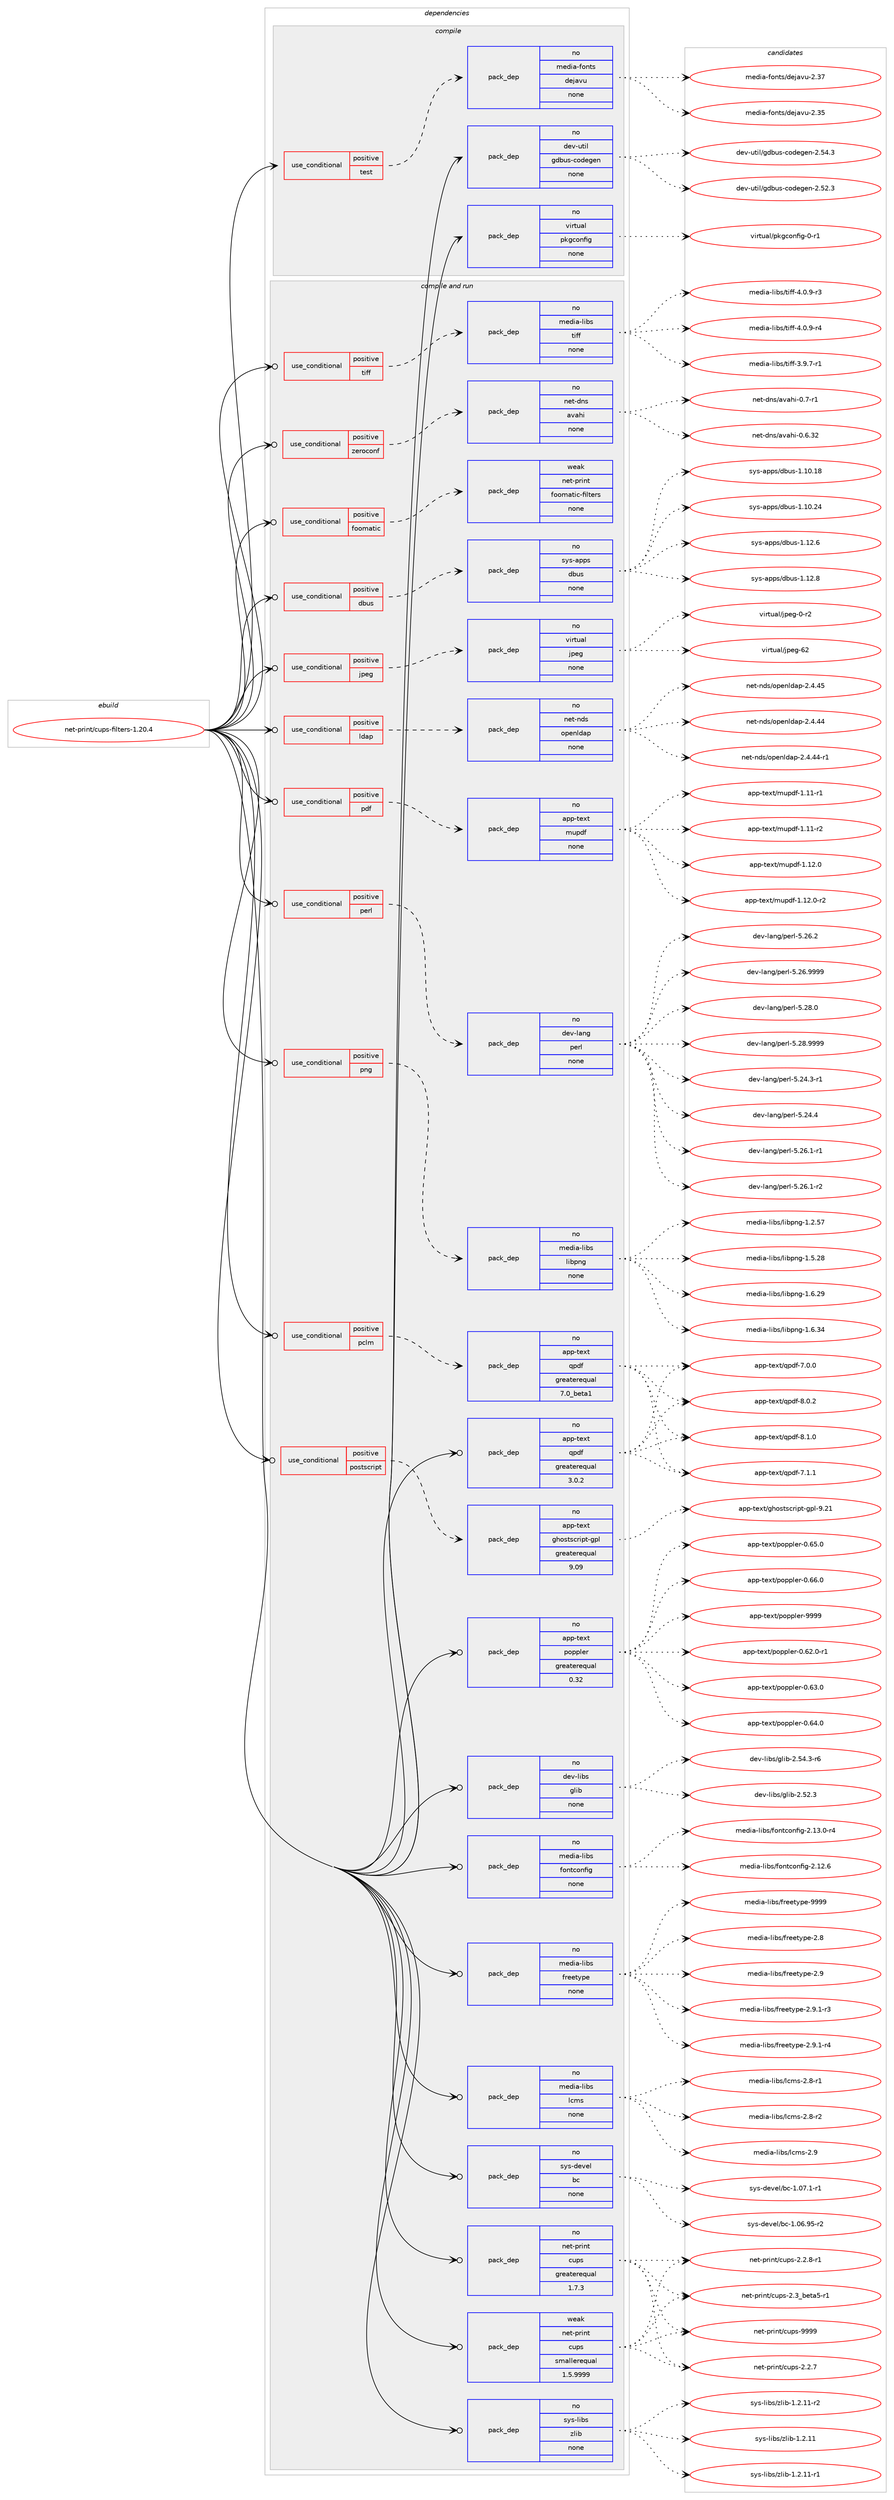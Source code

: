 digraph prolog {

# *************
# Graph options
# *************

newrank=true;
concentrate=true;
compound=true;
graph [rankdir=LR,fontname=Helvetica,fontsize=10,ranksep=1.5];#, ranksep=2.5, nodesep=0.2];
edge  [arrowhead=vee];
node  [fontname=Helvetica,fontsize=10];

# **********
# The ebuild
# **********

subgraph cluster_leftcol {
color=gray;
rank=same;
label=<<i>ebuild</i>>;
id [label="net-print/cups-filters-1.20.4", color=red, width=4, href="../net-print/cups-filters-1.20.4.svg"];
}

# ****************
# The dependencies
# ****************

subgraph cluster_midcol {
color=gray;
label=<<i>dependencies</i>>;
subgraph cluster_compile {
fillcolor="#eeeeee";
style=filled;
label=<<i>compile</i>>;
subgraph cond414 {
dependency1648 [label=<<TABLE BORDER="0" CELLBORDER="1" CELLSPACING="0" CELLPADDING="4"><TR><TD ROWSPAN="3" CELLPADDING="10">use_conditional</TD></TR><TR><TD>positive</TD></TR><TR><TD>test</TD></TR></TABLE>>, shape=none, color=red];
subgraph pack1194 {
dependency1649 [label=<<TABLE BORDER="0" CELLBORDER="1" CELLSPACING="0" CELLPADDING="4" WIDTH="220"><TR><TD ROWSPAN="6" CELLPADDING="30">pack_dep</TD></TR><TR><TD WIDTH="110">no</TD></TR><TR><TD>media-fonts</TD></TR><TR><TD>dejavu</TD></TR><TR><TD>none</TD></TR><TR><TD></TD></TR></TABLE>>, shape=none, color=blue];
}
dependency1648:e -> dependency1649:w [weight=20,style="dashed",arrowhead="vee"];
}
id:e -> dependency1648:w [weight=20,style="solid",arrowhead="vee"];
subgraph pack1195 {
dependency1650 [label=<<TABLE BORDER="0" CELLBORDER="1" CELLSPACING="0" CELLPADDING="4" WIDTH="220"><TR><TD ROWSPAN="6" CELLPADDING="30">pack_dep</TD></TR><TR><TD WIDTH="110">no</TD></TR><TR><TD>dev-util</TD></TR><TR><TD>gdbus-codegen</TD></TR><TR><TD>none</TD></TR><TR><TD></TD></TR></TABLE>>, shape=none, color=blue];
}
id:e -> dependency1650:w [weight=20,style="solid",arrowhead="vee"];
subgraph pack1196 {
dependency1651 [label=<<TABLE BORDER="0" CELLBORDER="1" CELLSPACING="0" CELLPADDING="4" WIDTH="220"><TR><TD ROWSPAN="6" CELLPADDING="30">pack_dep</TD></TR><TR><TD WIDTH="110">no</TD></TR><TR><TD>virtual</TD></TR><TR><TD>pkgconfig</TD></TR><TR><TD>none</TD></TR><TR><TD></TD></TR></TABLE>>, shape=none, color=blue];
}
id:e -> dependency1651:w [weight=20,style="solid",arrowhead="vee"];
}
subgraph cluster_compileandrun {
fillcolor="#eeeeee";
style=filled;
label=<<i>compile and run</i>>;
subgraph cond415 {
dependency1652 [label=<<TABLE BORDER="0" CELLBORDER="1" CELLSPACING="0" CELLPADDING="4"><TR><TD ROWSPAN="3" CELLPADDING="10">use_conditional</TD></TR><TR><TD>positive</TD></TR><TR><TD>dbus</TD></TR></TABLE>>, shape=none, color=red];
subgraph pack1197 {
dependency1653 [label=<<TABLE BORDER="0" CELLBORDER="1" CELLSPACING="0" CELLPADDING="4" WIDTH="220"><TR><TD ROWSPAN="6" CELLPADDING="30">pack_dep</TD></TR><TR><TD WIDTH="110">no</TD></TR><TR><TD>sys-apps</TD></TR><TR><TD>dbus</TD></TR><TR><TD>none</TD></TR><TR><TD></TD></TR></TABLE>>, shape=none, color=blue];
}
dependency1652:e -> dependency1653:w [weight=20,style="dashed",arrowhead="vee"];
}
id:e -> dependency1652:w [weight=20,style="solid",arrowhead="odotvee"];
subgraph cond416 {
dependency1654 [label=<<TABLE BORDER="0" CELLBORDER="1" CELLSPACING="0" CELLPADDING="4"><TR><TD ROWSPAN="3" CELLPADDING="10">use_conditional</TD></TR><TR><TD>positive</TD></TR><TR><TD>foomatic</TD></TR></TABLE>>, shape=none, color=red];
subgraph pack1198 {
dependency1655 [label=<<TABLE BORDER="0" CELLBORDER="1" CELLSPACING="0" CELLPADDING="4" WIDTH="220"><TR><TD ROWSPAN="6" CELLPADDING="30">pack_dep</TD></TR><TR><TD WIDTH="110">weak</TD></TR><TR><TD>net-print</TD></TR><TR><TD>foomatic-filters</TD></TR><TR><TD>none</TD></TR><TR><TD></TD></TR></TABLE>>, shape=none, color=blue];
}
dependency1654:e -> dependency1655:w [weight=20,style="dashed",arrowhead="vee"];
}
id:e -> dependency1654:w [weight=20,style="solid",arrowhead="odotvee"];
subgraph cond417 {
dependency1656 [label=<<TABLE BORDER="0" CELLBORDER="1" CELLSPACING="0" CELLPADDING="4"><TR><TD ROWSPAN="3" CELLPADDING="10">use_conditional</TD></TR><TR><TD>positive</TD></TR><TR><TD>jpeg</TD></TR></TABLE>>, shape=none, color=red];
subgraph pack1199 {
dependency1657 [label=<<TABLE BORDER="0" CELLBORDER="1" CELLSPACING="0" CELLPADDING="4" WIDTH="220"><TR><TD ROWSPAN="6" CELLPADDING="30">pack_dep</TD></TR><TR><TD WIDTH="110">no</TD></TR><TR><TD>virtual</TD></TR><TR><TD>jpeg</TD></TR><TR><TD>none</TD></TR><TR><TD></TD></TR></TABLE>>, shape=none, color=blue];
}
dependency1656:e -> dependency1657:w [weight=20,style="dashed",arrowhead="vee"];
}
id:e -> dependency1656:w [weight=20,style="solid",arrowhead="odotvee"];
subgraph cond418 {
dependency1658 [label=<<TABLE BORDER="0" CELLBORDER="1" CELLSPACING="0" CELLPADDING="4"><TR><TD ROWSPAN="3" CELLPADDING="10">use_conditional</TD></TR><TR><TD>positive</TD></TR><TR><TD>ldap</TD></TR></TABLE>>, shape=none, color=red];
subgraph pack1200 {
dependency1659 [label=<<TABLE BORDER="0" CELLBORDER="1" CELLSPACING="0" CELLPADDING="4" WIDTH="220"><TR><TD ROWSPAN="6" CELLPADDING="30">pack_dep</TD></TR><TR><TD WIDTH="110">no</TD></TR><TR><TD>net-nds</TD></TR><TR><TD>openldap</TD></TR><TR><TD>none</TD></TR><TR><TD></TD></TR></TABLE>>, shape=none, color=blue];
}
dependency1658:e -> dependency1659:w [weight=20,style="dashed",arrowhead="vee"];
}
id:e -> dependency1658:w [weight=20,style="solid",arrowhead="odotvee"];
subgraph cond419 {
dependency1660 [label=<<TABLE BORDER="0" CELLBORDER="1" CELLSPACING="0" CELLPADDING="4"><TR><TD ROWSPAN="3" CELLPADDING="10">use_conditional</TD></TR><TR><TD>positive</TD></TR><TR><TD>pclm</TD></TR></TABLE>>, shape=none, color=red];
subgraph pack1201 {
dependency1661 [label=<<TABLE BORDER="0" CELLBORDER="1" CELLSPACING="0" CELLPADDING="4" WIDTH="220"><TR><TD ROWSPAN="6" CELLPADDING="30">pack_dep</TD></TR><TR><TD WIDTH="110">no</TD></TR><TR><TD>app-text</TD></TR><TR><TD>qpdf</TD></TR><TR><TD>greaterequal</TD></TR><TR><TD>7.0_beta1</TD></TR></TABLE>>, shape=none, color=blue];
}
dependency1660:e -> dependency1661:w [weight=20,style="dashed",arrowhead="vee"];
}
id:e -> dependency1660:w [weight=20,style="solid",arrowhead="odotvee"];
subgraph cond420 {
dependency1662 [label=<<TABLE BORDER="0" CELLBORDER="1" CELLSPACING="0" CELLPADDING="4"><TR><TD ROWSPAN="3" CELLPADDING="10">use_conditional</TD></TR><TR><TD>positive</TD></TR><TR><TD>pdf</TD></TR></TABLE>>, shape=none, color=red];
subgraph pack1202 {
dependency1663 [label=<<TABLE BORDER="0" CELLBORDER="1" CELLSPACING="0" CELLPADDING="4" WIDTH="220"><TR><TD ROWSPAN="6" CELLPADDING="30">pack_dep</TD></TR><TR><TD WIDTH="110">no</TD></TR><TR><TD>app-text</TD></TR><TR><TD>mupdf</TD></TR><TR><TD>none</TD></TR><TR><TD></TD></TR></TABLE>>, shape=none, color=blue];
}
dependency1662:e -> dependency1663:w [weight=20,style="dashed",arrowhead="vee"];
}
id:e -> dependency1662:w [weight=20,style="solid",arrowhead="odotvee"];
subgraph cond421 {
dependency1664 [label=<<TABLE BORDER="0" CELLBORDER="1" CELLSPACING="0" CELLPADDING="4"><TR><TD ROWSPAN="3" CELLPADDING="10">use_conditional</TD></TR><TR><TD>positive</TD></TR><TR><TD>perl</TD></TR></TABLE>>, shape=none, color=red];
subgraph pack1203 {
dependency1665 [label=<<TABLE BORDER="0" CELLBORDER="1" CELLSPACING="0" CELLPADDING="4" WIDTH="220"><TR><TD ROWSPAN="6" CELLPADDING="30">pack_dep</TD></TR><TR><TD WIDTH="110">no</TD></TR><TR><TD>dev-lang</TD></TR><TR><TD>perl</TD></TR><TR><TD>none</TD></TR><TR><TD></TD></TR></TABLE>>, shape=none, color=blue];
}
dependency1664:e -> dependency1665:w [weight=20,style="dashed",arrowhead="vee"];
}
id:e -> dependency1664:w [weight=20,style="solid",arrowhead="odotvee"];
subgraph cond422 {
dependency1666 [label=<<TABLE BORDER="0" CELLBORDER="1" CELLSPACING="0" CELLPADDING="4"><TR><TD ROWSPAN="3" CELLPADDING="10">use_conditional</TD></TR><TR><TD>positive</TD></TR><TR><TD>png</TD></TR></TABLE>>, shape=none, color=red];
subgraph pack1204 {
dependency1667 [label=<<TABLE BORDER="0" CELLBORDER="1" CELLSPACING="0" CELLPADDING="4" WIDTH="220"><TR><TD ROWSPAN="6" CELLPADDING="30">pack_dep</TD></TR><TR><TD WIDTH="110">no</TD></TR><TR><TD>media-libs</TD></TR><TR><TD>libpng</TD></TR><TR><TD>none</TD></TR><TR><TD></TD></TR></TABLE>>, shape=none, color=blue];
}
dependency1666:e -> dependency1667:w [weight=20,style="dashed",arrowhead="vee"];
}
id:e -> dependency1666:w [weight=20,style="solid",arrowhead="odotvee"];
subgraph cond423 {
dependency1668 [label=<<TABLE BORDER="0" CELLBORDER="1" CELLSPACING="0" CELLPADDING="4"><TR><TD ROWSPAN="3" CELLPADDING="10">use_conditional</TD></TR><TR><TD>positive</TD></TR><TR><TD>postscript</TD></TR></TABLE>>, shape=none, color=red];
subgraph pack1205 {
dependency1669 [label=<<TABLE BORDER="0" CELLBORDER="1" CELLSPACING="0" CELLPADDING="4" WIDTH="220"><TR><TD ROWSPAN="6" CELLPADDING="30">pack_dep</TD></TR><TR><TD WIDTH="110">no</TD></TR><TR><TD>app-text</TD></TR><TR><TD>ghostscript-gpl</TD></TR><TR><TD>greaterequal</TD></TR><TR><TD>9.09</TD></TR></TABLE>>, shape=none, color=blue];
}
dependency1668:e -> dependency1669:w [weight=20,style="dashed",arrowhead="vee"];
}
id:e -> dependency1668:w [weight=20,style="solid",arrowhead="odotvee"];
subgraph cond424 {
dependency1670 [label=<<TABLE BORDER="0" CELLBORDER="1" CELLSPACING="0" CELLPADDING="4"><TR><TD ROWSPAN="3" CELLPADDING="10">use_conditional</TD></TR><TR><TD>positive</TD></TR><TR><TD>tiff</TD></TR></TABLE>>, shape=none, color=red];
subgraph pack1206 {
dependency1671 [label=<<TABLE BORDER="0" CELLBORDER="1" CELLSPACING="0" CELLPADDING="4" WIDTH="220"><TR><TD ROWSPAN="6" CELLPADDING="30">pack_dep</TD></TR><TR><TD WIDTH="110">no</TD></TR><TR><TD>media-libs</TD></TR><TR><TD>tiff</TD></TR><TR><TD>none</TD></TR><TR><TD></TD></TR></TABLE>>, shape=none, color=blue];
}
dependency1670:e -> dependency1671:w [weight=20,style="dashed",arrowhead="vee"];
}
id:e -> dependency1670:w [weight=20,style="solid",arrowhead="odotvee"];
subgraph cond425 {
dependency1672 [label=<<TABLE BORDER="0" CELLBORDER="1" CELLSPACING="0" CELLPADDING="4"><TR><TD ROWSPAN="3" CELLPADDING="10">use_conditional</TD></TR><TR><TD>positive</TD></TR><TR><TD>zeroconf</TD></TR></TABLE>>, shape=none, color=red];
subgraph pack1207 {
dependency1673 [label=<<TABLE BORDER="0" CELLBORDER="1" CELLSPACING="0" CELLPADDING="4" WIDTH="220"><TR><TD ROWSPAN="6" CELLPADDING="30">pack_dep</TD></TR><TR><TD WIDTH="110">no</TD></TR><TR><TD>net-dns</TD></TR><TR><TD>avahi</TD></TR><TR><TD>none</TD></TR><TR><TD></TD></TR></TABLE>>, shape=none, color=blue];
}
dependency1672:e -> dependency1673:w [weight=20,style="dashed",arrowhead="vee"];
}
id:e -> dependency1672:w [weight=20,style="solid",arrowhead="odotvee"];
subgraph pack1208 {
dependency1674 [label=<<TABLE BORDER="0" CELLBORDER="1" CELLSPACING="0" CELLPADDING="4" WIDTH="220"><TR><TD ROWSPAN="6" CELLPADDING="30">pack_dep</TD></TR><TR><TD WIDTH="110">no</TD></TR><TR><TD>app-text</TD></TR><TR><TD>poppler</TD></TR><TR><TD>greaterequal</TD></TR><TR><TD>0.32</TD></TR></TABLE>>, shape=none, color=blue];
}
id:e -> dependency1674:w [weight=20,style="solid",arrowhead="odotvee"];
subgraph pack1209 {
dependency1675 [label=<<TABLE BORDER="0" CELLBORDER="1" CELLSPACING="0" CELLPADDING="4" WIDTH="220"><TR><TD ROWSPAN="6" CELLPADDING="30">pack_dep</TD></TR><TR><TD WIDTH="110">no</TD></TR><TR><TD>app-text</TD></TR><TR><TD>qpdf</TD></TR><TR><TD>greaterequal</TD></TR><TR><TD>3.0.2</TD></TR></TABLE>>, shape=none, color=blue];
}
id:e -> dependency1675:w [weight=20,style="solid",arrowhead="odotvee"];
subgraph pack1210 {
dependency1676 [label=<<TABLE BORDER="0" CELLBORDER="1" CELLSPACING="0" CELLPADDING="4" WIDTH="220"><TR><TD ROWSPAN="6" CELLPADDING="30">pack_dep</TD></TR><TR><TD WIDTH="110">no</TD></TR><TR><TD>dev-libs</TD></TR><TR><TD>glib</TD></TR><TR><TD>none</TD></TR><TR><TD></TD></TR></TABLE>>, shape=none, color=blue];
}
id:e -> dependency1676:w [weight=20,style="solid",arrowhead="odotvee"];
subgraph pack1211 {
dependency1677 [label=<<TABLE BORDER="0" CELLBORDER="1" CELLSPACING="0" CELLPADDING="4" WIDTH="220"><TR><TD ROWSPAN="6" CELLPADDING="30">pack_dep</TD></TR><TR><TD WIDTH="110">no</TD></TR><TR><TD>media-libs</TD></TR><TR><TD>fontconfig</TD></TR><TR><TD>none</TD></TR><TR><TD></TD></TR></TABLE>>, shape=none, color=blue];
}
id:e -> dependency1677:w [weight=20,style="solid",arrowhead="odotvee"];
subgraph pack1212 {
dependency1678 [label=<<TABLE BORDER="0" CELLBORDER="1" CELLSPACING="0" CELLPADDING="4" WIDTH="220"><TR><TD ROWSPAN="6" CELLPADDING="30">pack_dep</TD></TR><TR><TD WIDTH="110">no</TD></TR><TR><TD>media-libs</TD></TR><TR><TD>freetype</TD></TR><TR><TD>none</TD></TR><TR><TD></TD></TR></TABLE>>, shape=none, color=blue];
}
id:e -> dependency1678:w [weight=20,style="solid",arrowhead="odotvee"];
subgraph pack1213 {
dependency1679 [label=<<TABLE BORDER="0" CELLBORDER="1" CELLSPACING="0" CELLPADDING="4" WIDTH="220"><TR><TD ROWSPAN="6" CELLPADDING="30">pack_dep</TD></TR><TR><TD WIDTH="110">no</TD></TR><TR><TD>media-libs</TD></TR><TR><TD>lcms</TD></TR><TR><TD>none</TD></TR><TR><TD></TD></TR></TABLE>>, shape=none, color=blue];
}
id:e -> dependency1679:w [weight=20,style="solid",arrowhead="odotvee"];
subgraph pack1214 {
dependency1680 [label=<<TABLE BORDER="0" CELLBORDER="1" CELLSPACING="0" CELLPADDING="4" WIDTH="220"><TR><TD ROWSPAN="6" CELLPADDING="30">pack_dep</TD></TR><TR><TD WIDTH="110">no</TD></TR><TR><TD>net-print</TD></TR><TR><TD>cups</TD></TR><TR><TD>greaterequal</TD></TR><TR><TD>1.7.3</TD></TR></TABLE>>, shape=none, color=blue];
}
id:e -> dependency1680:w [weight=20,style="solid",arrowhead="odotvee"];
subgraph pack1215 {
dependency1681 [label=<<TABLE BORDER="0" CELLBORDER="1" CELLSPACING="0" CELLPADDING="4" WIDTH="220"><TR><TD ROWSPAN="6" CELLPADDING="30">pack_dep</TD></TR><TR><TD WIDTH="110">no</TD></TR><TR><TD>sys-devel</TD></TR><TR><TD>bc</TD></TR><TR><TD>none</TD></TR><TR><TD></TD></TR></TABLE>>, shape=none, color=blue];
}
id:e -> dependency1681:w [weight=20,style="solid",arrowhead="odotvee"];
subgraph pack1216 {
dependency1682 [label=<<TABLE BORDER="0" CELLBORDER="1" CELLSPACING="0" CELLPADDING="4" WIDTH="220"><TR><TD ROWSPAN="6" CELLPADDING="30">pack_dep</TD></TR><TR><TD WIDTH="110">no</TD></TR><TR><TD>sys-libs</TD></TR><TR><TD>zlib</TD></TR><TR><TD>none</TD></TR><TR><TD></TD></TR></TABLE>>, shape=none, color=blue];
}
id:e -> dependency1682:w [weight=20,style="solid",arrowhead="odotvee"];
subgraph pack1217 {
dependency1683 [label=<<TABLE BORDER="0" CELLBORDER="1" CELLSPACING="0" CELLPADDING="4" WIDTH="220"><TR><TD ROWSPAN="6" CELLPADDING="30">pack_dep</TD></TR><TR><TD WIDTH="110">weak</TD></TR><TR><TD>net-print</TD></TR><TR><TD>cups</TD></TR><TR><TD>smallerequal</TD></TR><TR><TD>1.5.9999</TD></TR></TABLE>>, shape=none, color=blue];
}
id:e -> dependency1683:w [weight=20,style="solid",arrowhead="odotvee"];
}
subgraph cluster_run {
fillcolor="#eeeeee";
style=filled;
label=<<i>run</i>>;
}
}

# **************
# The candidates
# **************

subgraph cluster_choices {
rank=same;
color=gray;
label=<<i>candidates</i>>;

subgraph choice1194 {
color=black;
nodesep=1;
choice109101100105974510211111011611547100101106971181174550465153 [label="media-fonts/dejavu-2.35", color=red, width=4,href="../media-fonts/dejavu-2.35.svg"];
choice109101100105974510211111011611547100101106971181174550465155 [label="media-fonts/dejavu-2.37", color=red, width=4,href="../media-fonts/dejavu-2.37.svg"];
dependency1649:e -> choice109101100105974510211111011611547100101106971181174550465153:w [style=dotted,weight="100"];
dependency1649:e -> choice109101100105974510211111011611547100101106971181174550465155:w [style=dotted,weight="100"];
}
subgraph choice1195 {
color=black;
nodesep=1;
choice100101118451171161051084710310098117115459911110010110310111045504653504651 [label="dev-util/gdbus-codegen-2.52.3", color=red, width=4,href="../dev-util/gdbus-codegen-2.52.3.svg"];
choice100101118451171161051084710310098117115459911110010110310111045504653524651 [label="dev-util/gdbus-codegen-2.54.3", color=red, width=4,href="../dev-util/gdbus-codegen-2.54.3.svg"];
dependency1650:e -> choice100101118451171161051084710310098117115459911110010110310111045504653504651:w [style=dotted,weight="100"];
dependency1650:e -> choice100101118451171161051084710310098117115459911110010110310111045504653524651:w [style=dotted,weight="100"];
}
subgraph choice1196 {
color=black;
nodesep=1;
choice11810511411611797108471121071039911111010210510345484511449 [label="virtual/pkgconfig-0-r1", color=red, width=4,href="../virtual/pkgconfig-0-r1.svg"];
dependency1651:e -> choice11810511411611797108471121071039911111010210510345484511449:w [style=dotted,weight="100"];
}
subgraph choice1197 {
color=black;
nodesep=1;
choice115121115459711211211547100981171154549464948464956 [label="sys-apps/dbus-1.10.18", color=red, width=4,href="../sys-apps/dbus-1.10.18.svg"];
choice115121115459711211211547100981171154549464948465052 [label="sys-apps/dbus-1.10.24", color=red, width=4,href="../sys-apps/dbus-1.10.24.svg"];
choice1151211154597112112115471009811711545494649504654 [label="sys-apps/dbus-1.12.6", color=red, width=4,href="../sys-apps/dbus-1.12.6.svg"];
choice1151211154597112112115471009811711545494649504656 [label="sys-apps/dbus-1.12.8", color=red, width=4,href="../sys-apps/dbus-1.12.8.svg"];
dependency1653:e -> choice115121115459711211211547100981171154549464948464956:w [style=dotted,weight="100"];
dependency1653:e -> choice115121115459711211211547100981171154549464948465052:w [style=dotted,weight="100"];
dependency1653:e -> choice1151211154597112112115471009811711545494649504654:w [style=dotted,weight="100"];
dependency1653:e -> choice1151211154597112112115471009811711545494649504656:w [style=dotted,weight="100"];
}
subgraph choice1198 {
color=black;
nodesep=1;
}
subgraph choice1199 {
color=black;
nodesep=1;
choice118105114116117971084710611210110345484511450 [label="virtual/jpeg-0-r2", color=red, width=4,href="../virtual/jpeg-0-r2.svg"];
choice1181051141161179710847106112101103455450 [label="virtual/jpeg-62", color=red, width=4,href="../virtual/jpeg-62.svg"];
dependency1657:e -> choice118105114116117971084710611210110345484511450:w [style=dotted,weight="100"];
dependency1657:e -> choice1181051141161179710847106112101103455450:w [style=dotted,weight="100"];
}
subgraph choice1200 {
color=black;
nodesep=1;
choice11010111645110100115471111121011101081009711245504652465252 [label="net-nds/openldap-2.4.44", color=red, width=4,href="../net-nds/openldap-2.4.44.svg"];
choice110101116451101001154711111210111010810097112455046524652524511449 [label="net-nds/openldap-2.4.44-r1", color=red, width=4,href="../net-nds/openldap-2.4.44-r1.svg"];
choice11010111645110100115471111121011101081009711245504652465253 [label="net-nds/openldap-2.4.45", color=red, width=4,href="../net-nds/openldap-2.4.45.svg"];
dependency1659:e -> choice11010111645110100115471111121011101081009711245504652465252:w [style=dotted,weight="100"];
dependency1659:e -> choice110101116451101001154711111210111010810097112455046524652524511449:w [style=dotted,weight="100"];
dependency1659:e -> choice11010111645110100115471111121011101081009711245504652465253:w [style=dotted,weight="100"];
}
subgraph choice1201 {
color=black;
nodesep=1;
choice971121124511610112011647113112100102455546484648 [label="app-text/qpdf-7.0.0", color=red, width=4,href="../app-text/qpdf-7.0.0.svg"];
choice971121124511610112011647113112100102455546494649 [label="app-text/qpdf-7.1.1", color=red, width=4,href="../app-text/qpdf-7.1.1.svg"];
choice971121124511610112011647113112100102455646484650 [label="app-text/qpdf-8.0.2", color=red, width=4,href="../app-text/qpdf-8.0.2.svg"];
choice971121124511610112011647113112100102455646494648 [label="app-text/qpdf-8.1.0", color=red, width=4,href="../app-text/qpdf-8.1.0.svg"];
dependency1661:e -> choice971121124511610112011647113112100102455546484648:w [style=dotted,weight="100"];
dependency1661:e -> choice971121124511610112011647113112100102455546494649:w [style=dotted,weight="100"];
dependency1661:e -> choice971121124511610112011647113112100102455646484650:w [style=dotted,weight="100"];
dependency1661:e -> choice971121124511610112011647113112100102455646494648:w [style=dotted,weight="100"];
}
subgraph choice1202 {
color=black;
nodesep=1;
choice97112112451161011201164710911711210010245494649494511449 [label="app-text/mupdf-1.11-r1", color=red, width=4,href="../app-text/mupdf-1.11-r1.svg"];
choice97112112451161011201164710911711210010245494649494511450 [label="app-text/mupdf-1.11-r2", color=red, width=4,href="../app-text/mupdf-1.11-r2.svg"];
choice97112112451161011201164710911711210010245494649504648 [label="app-text/mupdf-1.12.0", color=red, width=4,href="../app-text/mupdf-1.12.0.svg"];
choice971121124511610112011647109117112100102454946495046484511450 [label="app-text/mupdf-1.12.0-r2", color=red, width=4,href="../app-text/mupdf-1.12.0-r2.svg"];
dependency1663:e -> choice97112112451161011201164710911711210010245494649494511449:w [style=dotted,weight="100"];
dependency1663:e -> choice97112112451161011201164710911711210010245494649494511450:w [style=dotted,weight="100"];
dependency1663:e -> choice97112112451161011201164710911711210010245494649504648:w [style=dotted,weight="100"];
dependency1663:e -> choice971121124511610112011647109117112100102454946495046484511450:w [style=dotted,weight="100"];
}
subgraph choice1203 {
color=black;
nodesep=1;
choice100101118451089711010347112101114108455346505246514511449 [label="dev-lang/perl-5.24.3-r1", color=red, width=4,href="../dev-lang/perl-5.24.3-r1.svg"];
choice10010111845108971101034711210111410845534650524652 [label="dev-lang/perl-5.24.4", color=red, width=4,href="../dev-lang/perl-5.24.4.svg"];
choice100101118451089711010347112101114108455346505446494511449 [label="dev-lang/perl-5.26.1-r1", color=red, width=4,href="../dev-lang/perl-5.26.1-r1.svg"];
choice100101118451089711010347112101114108455346505446494511450 [label="dev-lang/perl-5.26.1-r2", color=red, width=4,href="../dev-lang/perl-5.26.1-r2.svg"];
choice10010111845108971101034711210111410845534650544650 [label="dev-lang/perl-5.26.2", color=red, width=4,href="../dev-lang/perl-5.26.2.svg"];
choice10010111845108971101034711210111410845534650544657575757 [label="dev-lang/perl-5.26.9999", color=red, width=4,href="../dev-lang/perl-5.26.9999.svg"];
choice10010111845108971101034711210111410845534650564648 [label="dev-lang/perl-5.28.0", color=red, width=4,href="../dev-lang/perl-5.28.0.svg"];
choice10010111845108971101034711210111410845534650564657575757 [label="dev-lang/perl-5.28.9999", color=red, width=4,href="../dev-lang/perl-5.28.9999.svg"];
dependency1665:e -> choice100101118451089711010347112101114108455346505246514511449:w [style=dotted,weight="100"];
dependency1665:e -> choice10010111845108971101034711210111410845534650524652:w [style=dotted,weight="100"];
dependency1665:e -> choice100101118451089711010347112101114108455346505446494511449:w [style=dotted,weight="100"];
dependency1665:e -> choice100101118451089711010347112101114108455346505446494511450:w [style=dotted,weight="100"];
dependency1665:e -> choice10010111845108971101034711210111410845534650544650:w [style=dotted,weight="100"];
dependency1665:e -> choice10010111845108971101034711210111410845534650544657575757:w [style=dotted,weight="100"];
dependency1665:e -> choice10010111845108971101034711210111410845534650564648:w [style=dotted,weight="100"];
dependency1665:e -> choice10010111845108971101034711210111410845534650564657575757:w [style=dotted,weight="100"];
}
subgraph choice1204 {
color=black;
nodesep=1;
choice109101100105974510810598115471081059811211010345494650465355 [label="media-libs/libpng-1.2.57", color=red, width=4,href="../media-libs/libpng-1.2.57.svg"];
choice109101100105974510810598115471081059811211010345494653465056 [label="media-libs/libpng-1.5.28", color=red, width=4,href="../media-libs/libpng-1.5.28.svg"];
choice109101100105974510810598115471081059811211010345494654465057 [label="media-libs/libpng-1.6.29", color=red, width=4,href="../media-libs/libpng-1.6.29.svg"];
choice109101100105974510810598115471081059811211010345494654465152 [label="media-libs/libpng-1.6.34", color=red, width=4,href="../media-libs/libpng-1.6.34.svg"];
dependency1667:e -> choice109101100105974510810598115471081059811211010345494650465355:w [style=dotted,weight="100"];
dependency1667:e -> choice109101100105974510810598115471081059811211010345494653465056:w [style=dotted,weight="100"];
dependency1667:e -> choice109101100105974510810598115471081059811211010345494654465057:w [style=dotted,weight="100"];
dependency1667:e -> choice109101100105974510810598115471081059811211010345494654465152:w [style=dotted,weight="100"];
}
subgraph choice1205 {
color=black;
nodesep=1;
choice97112112451161011201164710310411111511611599114105112116451031121084557465049 [label="app-text/ghostscript-gpl-9.21", color=red, width=4,href="../app-text/ghostscript-gpl-9.21.svg"];
dependency1669:e -> choice97112112451161011201164710310411111511611599114105112116451031121084557465049:w [style=dotted,weight="100"];
}
subgraph choice1206 {
color=black;
nodesep=1;
choice109101100105974510810598115471161051021024551465746554511449 [label="media-libs/tiff-3.9.7-r1", color=red, width=4,href="../media-libs/tiff-3.9.7-r1.svg"];
choice109101100105974510810598115471161051021024552464846574511451 [label="media-libs/tiff-4.0.9-r3", color=red, width=4,href="../media-libs/tiff-4.0.9-r3.svg"];
choice109101100105974510810598115471161051021024552464846574511452 [label="media-libs/tiff-4.0.9-r4", color=red, width=4,href="../media-libs/tiff-4.0.9-r4.svg"];
dependency1671:e -> choice109101100105974510810598115471161051021024551465746554511449:w [style=dotted,weight="100"];
dependency1671:e -> choice109101100105974510810598115471161051021024552464846574511451:w [style=dotted,weight="100"];
dependency1671:e -> choice109101100105974510810598115471161051021024552464846574511452:w [style=dotted,weight="100"];
}
subgraph choice1207 {
color=black;
nodesep=1;
choice1101011164510011011547971189710410545484654465150 [label="net-dns/avahi-0.6.32", color=red, width=4,href="../net-dns/avahi-0.6.32.svg"];
choice11010111645100110115479711897104105454846554511449 [label="net-dns/avahi-0.7-r1", color=red, width=4,href="../net-dns/avahi-0.7-r1.svg"];
dependency1673:e -> choice1101011164510011011547971189710410545484654465150:w [style=dotted,weight="100"];
dependency1673:e -> choice11010111645100110115479711897104105454846554511449:w [style=dotted,weight="100"];
}
subgraph choice1208 {
color=black;
nodesep=1;
choice971121124511610112011647112111112112108101114454846545046484511449 [label="app-text/poppler-0.62.0-r1", color=red, width=4,href="../app-text/poppler-0.62.0-r1.svg"];
choice97112112451161011201164711211111211210810111445484654514648 [label="app-text/poppler-0.63.0", color=red, width=4,href="../app-text/poppler-0.63.0.svg"];
choice97112112451161011201164711211111211210810111445484654524648 [label="app-text/poppler-0.64.0", color=red, width=4,href="../app-text/poppler-0.64.0.svg"];
choice97112112451161011201164711211111211210810111445484654534648 [label="app-text/poppler-0.65.0", color=red, width=4,href="../app-text/poppler-0.65.0.svg"];
choice97112112451161011201164711211111211210810111445484654544648 [label="app-text/poppler-0.66.0", color=red, width=4,href="../app-text/poppler-0.66.0.svg"];
choice9711211245116101120116471121111121121081011144557575757 [label="app-text/poppler-9999", color=red, width=4,href="../app-text/poppler-9999.svg"];
dependency1674:e -> choice971121124511610112011647112111112112108101114454846545046484511449:w [style=dotted,weight="100"];
dependency1674:e -> choice97112112451161011201164711211111211210810111445484654514648:w [style=dotted,weight="100"];
dependency1674:e -> choice97112112451161011201164711211111211210810111445484654524648:w [style=dotted,weight="100"];
dependency1674:e -> choice97112112451161011201164711211111211210810111445484654534648:w [style=dotted,weight="100"];
dependency1674:e -> choice97112112451161011201164711211111211210810111445484654544648:w [style=dotted,weight="100"];
dependency1674:e -> choice9711211245116101120116471121111121121081011144557575757:w [style=dotted,weight="100"];
}
subgraph choice1209 {
color=black;
nodesep=1;
choice971121124511610112011647113112100102455546484648 [label="app-text/qpdf-7.0.0", color=red, width=4,href="../app-text/qpdf-7.0.0.svg"];
choice971121124511610112011647113112100102455546494649 [label="app-text/qpdf-7.1.1", color=red, width=4,href="../app-text/qpdf-7.1.1.svg"];
choice971121124511610112011647113112100102455646484650 [label="app-text/qpdf-8.0.2", color=red, width=4,href="../app-text/qpdf-8.0.2.svg"];
choice971121124511610112011647113112100102455646494648 [label="app-text/qpdf-8.1.0", color=red, width=4,href="../app-text/qpdf-8.1.0.svg"];
dependency1675:e -> choice971121124511610112011647113112100102455546484648:w [style=dotted,weight="100"];
dependency1675:e -> choice971121124511610112011647113112100102455546494649:w [style=dotted,weight="100"];
dependency1675:e -> choice971121124511610112011647113112100102455646484650:w [style=dotted,weight="100"];
dependency1675:e -> choice971121124511610112011647113112100102455646494648:w [style=dotted,weight="100"];
}
subgraph choice1210 {
color=black;
nodesep=1;
choice1001011184510810598115471031081059845504653504651 [label="dev-libs/glib-2.52.3", color=red, width=4,href="../dev-libs/glib-2.52.3.svg"];
choice10010111845108105981154710310810598455046535246514511454 [label="dev-libs/glib-2.54.3-r6", color=red, width=4,href="../dev-libs/glib-2.54.3-r6.svg"];
dependency1676:e -> choice1001011184510810598115471031081059845504653504651:w [style=dotted,weight="100"];
dependency1676:e -> choice10010111845108105981154710310810598455046535246514511454:w [style=dotted,weight="100"];
}
subgraph choice1211 {
color=black;
nodesep=1;
choice109101100105974510810598115471021111101169911111010210510345504649504654 [label="media-libs/fontconfig-2.12.6", color=red, width=4,href="../media-libs/fontconfig-2.12.6.svg"];
choice1091011001059745108105981154710211111011699111110102105103455046495146484511452 [label="media-libs/fontconfig-2.13.0-r4", color=red, width=4,href="../media-libs/fontconfig-2.13.0-r4.svg"];
dependency1677:e -> choice109101100105974510810598115471021111101169911111010210510345504649504654:w [style=dotted,weight="100"];
dependency1677:e -> choice1091011001059745108105981154710211111011699111110102105103455046495146484511452:w [style=dotted,weight="100"];
}
subgraph choice1212 {
color=black;
nodesep=1;
choice1091011001059745108105981154710211410110111612111210145504656 [label="media-libs/freetype-2.8", color=red, width=4,href="../media-libs/freetype-2.8.svg"];
choice1091011001059745108105981154710211410110111612111210145504657 [label="media-libs/freetype-2.9", color=red, width=4,href="../media-libs/freetype-2.9.svg"];
choice109101100105974510810598115471021141011011161211121014550465746494511451 [label="media-libs/freetype-2.9.1-r3", color=red, width=4,href="../media-libs/freetype-2.9.1-r3.svg"];
choice109101100105974510810598115471021141011011161211121014550465746494511452 [label="media-libs/freetype-2.9.1-r4", color=red, width=4,href="../media-libs/freetype-2.9.1-r4.svg"];
choice109101100105974510810598115471021141011011161211121014557575757 [label="media-libs/freetype-9999", color=red, width=4,href="../media-libs/freetype-9999.svg"];
dependency1678:e -> choice1091011001059745108105981154710211410110111612111210145504656:w [style=dotted,weight="100"];
dependency1678:e -> choice1091011001059745108105981154710211410110111612111210145504657:w [style=dotted,weight="100"];
dependency1678:e -> choice109101100105974510810598115471021141011011161211121014550465746494511451:w [style=dotted,weight="100"];
dependency1678:e -> choice109101100105974510810598115471021141011011161211121014550465746494511452:w [style=dotted,weight="100"];
dependency1678:e -> choice109101100105974510810598115471021141011011161211121014557575757:w [style=dotted,weight="100"];
}
subgraph choice1213 {
color=black;
nodesep=1;
choice1091011001059745108105981154710899109115455046564511449 [label="media-libs/lcms-2.8-r1", color=red, width=4,href="../media-libs/lcms-2.8-r1.svg"];
choice1091011001059745108105981154710899109115455046564511450 [label="media-libs/lcms-2.8-r2", color=red, width=4,href="../media-libs/lcms-2.8-r2.svg"];
choice109101100105974510810598115471089910911545504657 [label="media-libs/lcms-2.9", color=red, width=4,href="../media-libs/lcms-2.9.svg"];
dependency1679:e -> choice1091011001059745108105981154710899109115455046564511449:w [style=dotted,weight="100"];
dependency1679:e -> choice1091011001059745108105981154710899109115455046564511450:w [style=dotted,weight="100"];
dependency1679:e -> choice109101100105974510810598115471089910911545504657:w [style=dotted,weight="100"];
}
subgraph choice1214 {
color=black;
nodesep=1;
choice110101116451121141051101164799117112115455046504655 [label="net-print/cups-2.2.7", color=red, width=4,href="../net-print/cups-2.2.7.svg"];
choice1101011164511211410511011647991171121154550465046564511449 [label="net-print/cups-2.2.8-r1", color=red, width=4,href="../net-print/cups-2.2.8-r1.svg"];
choice11010111645112114105110116479911711211545504651959810111697534511449 [label="net-print/cups-2.3_beta5-r1", color=red, width=4,href="../net-print/cups-2.3_beta5-r1.svg"];
choice1101011164511211410511011647991171121154557575757 [label="net-print/cups-9999", color=red, width=4,href="../net-print/cups-9999.svg"];
dependency1680:e -> choice110101116451121141051101164799117112115455046504655:w [style=dotted,weight="100"];
dependency1680:e -> choice1101011164511211410511011647991171121154550465046564511449:w [style=dotted,weight="100"];
dependency1680:e -> choice11010111645112114105110116479911711211545504651959810111697534511449:w [style=dotted,weight="100"];
dependency1680:e -> choice1101011164511211410511011647991171121154557575757:w [style=dotted,weight="100"];
}
subgraph choice1215 {
color=black;
nodesep=1;
choice1151211154510010111810110847989945494648544657534511450 [label="sys-devel/bc-1.06.95-r2", color=red, width=4,href="../sys-devel/bc-1.06.95-r2.svg"];
choice11512111545100101118101108479899454946485546494511449 [label="sys-devel/bc-1.07.1-r1", color=red, width=4,href="../sys-devel/bc-1.07.1-r1.svg"];
dependency1681:e -> choice1151211154510010111810110847989945494648544657534511450:w [style=dotted,weight="100"];
dependency1681:e -> choice11512111545100101118101108479899454946485546494511449:w [style=dotted,weight="100"];
}
subgraph choice1216 {
color=black;
nodesep=1;
choice1151211154510810598115471221081059845494650464949 [label="sys-libs/zlib-1.2.11", color=red, width=4,href="../sys-libs/zlib-1.2.11.svg"];
choice11512111545108105981154712210810598454946504649494511449 [label="sys-libs/zlib-1.2.11-r1", color=red, width=4,href="../sys-libs/zlib-1.2.11-r1.svg"];
choice11512111545108105981154712210810598454946504649494511450 [label="sys-libs/zlib-1.2.11-r2", color=red, width=4,href="../sys-libs/zlib-1.2.11-r2.svg"];
dependency1682:e -> choice1151211154510810598115471221081059845494650464949:w [style=dotted,weight="100"];
dependency1682:e -> choice11512111545108105981154712210810598454946504649494511449:w [style=dotted,weight="100"];
dependency1682:e -> choice11512111545108105981154712210810598454946504649494511450:w [style=dotted,weight="100"];
}
subgraph choice1217 {
color=black;
nodesep=1;
choice110101116451121141051101164799117112115455046504655 [label="net-print/cups-2.2.7", color=red, width=4,href="../net-print/cups-2.2.7.svg"];
choice1101011164511211410511011647991171121154550465046564511449 [label="net-print/cups-2.2.8-r1", color=red, width=4,href="../net-print/cups-2.2.8-r1.svg"];
choice11010111645112114105110116479911711211545504651959810111697534511449 [label="net-print/cups-2.3_beta5-r1", color=red, width=4,href="../net-print/cups-2.3_beta5-r1.svg"];
choice1101011164511211410511011647991171121154557575757 [label="net-print/cups-9999", color=red, width=4,href="../net-print/cups-9999.svg"];
dependency1683:e -> choice110101116451121141051101164799117112115455046504655:w [style=dotted,weight="100"];
dependency1683:e -> choice1101011164511211410511011647991171121154550465046564511449:w [style=dotted,weight="100"];
dependency1683:e -> choice11010111645112114105110116479911711211545504651959810111697534511449:w [style=dotted,weight="100"];
dependency1683:e -> choice1101011164511211410511011647991171121154557575757:w [style=dotted,weight="100"];
}
}

}
